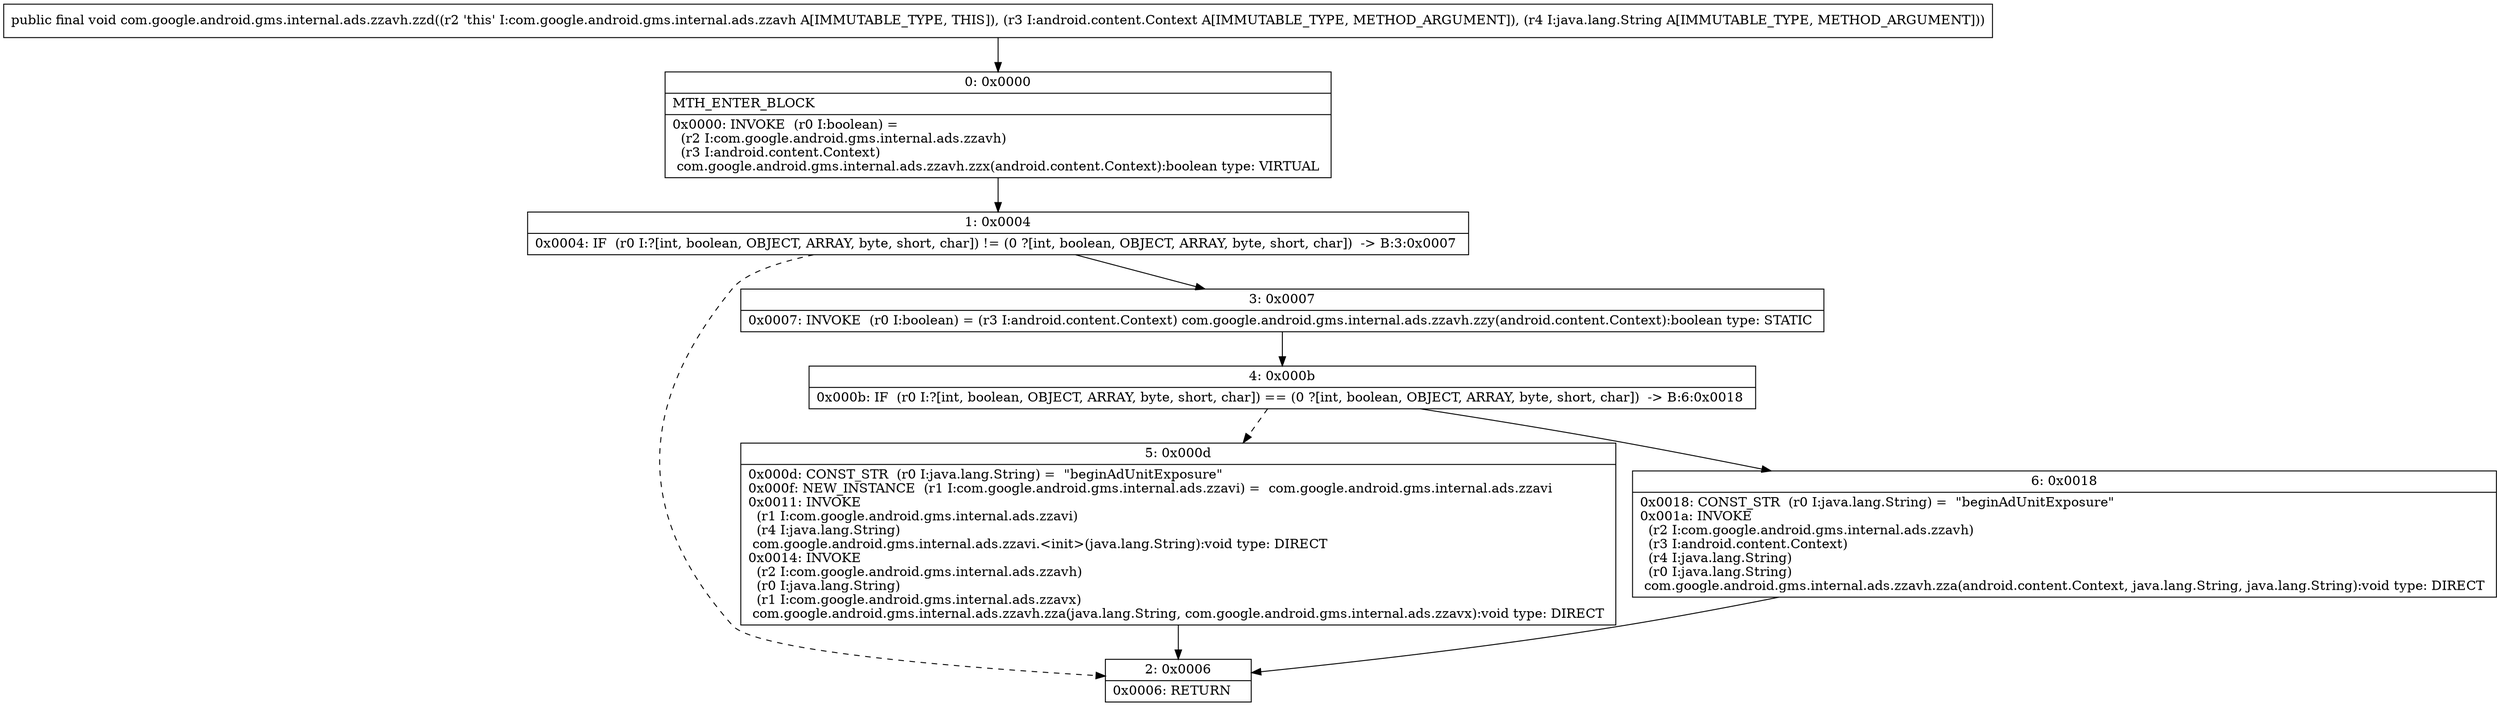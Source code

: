digraph "CFG forcom.google.android.gms.internal.ads.zzavh.zzd(Landroid\/content\/Context;Ljava\/lang\/String;)V" {
Node_0 [shape=record,label="{0\:\ 0x0000|MTH_ENTER_BLOCK\l|0x0000: INVOKE  (r0 I:boolean) = \l  (r2 I:com.google.android.gms.internal.ads.zzavh)\l  (r3 I:android.content.Context)\l com.google.android.gms.internal.ads.zzavh.zzx(android.content.Context):boolean type: VIRTUAL \l}"];
Node_1 [shape=record,label="{1\:\ 0x0004|0x0004: IF  (r0 I:?[int, boolean, OBJECT, ARRAY, byte, short, char]) != (0 ?[int, boolean, OBJECT, ARRAY, byte, short, char])  \-\> B:3:0x0007 \l}"];
Node_2 [shape=record,label="{2\:\ 0x0006|0x0006: RETURN   \l}"];
Node_3 [shape=record,label="{3\:\ 0x0007|0x0007: INVOKE  (r0 I:boolean) = (r3 I:android.content.Context) com.google.android.gms.internal.ads.zzavh.zzy(android.content.Context):boolean type: STATIC \l}"];
Node_4 [shape=record,label="{4\:\ 0x000b|0x000b: IF  (r0 I:?[int, boolean, OBJECT, ARRAY, byte, short, char]) == (0 ?[int, boolean, OBJECT, ARRAY, byte, short, char])  \-\> B:6:0x0018 \l}"];
Node_5 [shape=record,label="{5\:\ 0x000d|0x000d: CONST_STR  (r0 I:java.lang.String) =  \"beginAdUnitExposure\" \l0x000f: NEW_INSTANCE  (r1 I:com.google.android.gms.internal.ads.zzavi) =  com.google.android.gms.internal.ads.zzavi \l0x0011: INVOKE  \l  (r1 I:com.google.android.gms.internal.ads.zzavi)\l  (r4 I:java.lang.String)\l com.google.android.gms.internal.ads.zzavi.\<init\>(java.lang.String):void type: DIRECT \l0x0014: INVOKE  \l  (r2 I:com.google.android.gms.internal.ads.zzavh)\l  (r0 I:java.lang.String)\l  (r1 I:com.google.android.gms.internal.ads.zzavx)\l com.google.android.gms.internal.ads.zzavh.zza(java.lang.String, com.google.android.gms.internal.ads.zzavx):void type: DIRECT \l}"];
Node_6 [shape=record,label="{6\:\ 0x0018|0x0018: CONST_STR  (r0 I:java.lang.String) =  \"beginAdUnitExposure\" \l0x001a: INVOKE  \l  (r2 I:com.google.android.gms.internal.ads.zzavh)\l  (r3 I:android.content.Context)\l  (r4 I:java.lang.String)\l  (r0 I:java.lang.String)\l com.google.android.gms.internal.ads.zzavh.zza(android.content.Context, java.lang.String, java.lang.String):void type: DIRECT \l}"];
MethodNode[shape=record,label="{public final void com.google.android.gms.internal.ads.zzavh.zzd((r2 'this' I:com.google.android.gms.internal.ads.zzavh A[IMMUTABLE_TYPE, THIS]), (r3 I:android.content.Context A[IMMUTABLE_TYPE, METHOD_ARGUMENT]), (r4 I:java.lang.String A[IMMUTABLE_TYPE, METHOD_ARGUMENT])) }"];
MethodNode -> Node_0;
Node_0 -> Node_1;
Node_1 -> Node_2[style=dashed];
Node_1 -> Node_3;
Node_3 -> Node_4;
Node_4 -> Node_5[style=dashed];
Node_4 -> Node_6;
Node_5 -> Node_2;
Node_6 -> Node_2;
}


